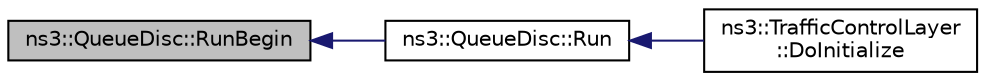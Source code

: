 digraph "ns3::QueueDisc::RunBegin"
{
  edge [fontname="Helvetica",fontsize="10",labelfontname="Helvetica",labelfontsize="10"];
  node [fontname="Helvetica",fontsize="10",shape=record];
  rankdir="LR";
  Node1 [label="ns3::QueueDisc::RunBegin",height=0.2,width=0.4,color="black", fillcolor="grey75", style="filled", fontcolor="black"];
  Node1 -> Node2 [dir="back",color="midnightblue",fontsize="10",style="solid"];
  Node2 [label="ns3::QueueDisc::Run",height=0.2,width=0.4,color="black", fillcolor="white", style="filled",URL="$d0/d7b/classns3_1_1QueueDisc.html#a424eceba41cb013436f353c622c082ff"];
  Node2 -> Node3 [dir="back",color="midnightblue",fontsize="10",style="solid"];
  Node3 [label="ns3::TrafficControlLayer\l::DoInitialize",height=0.2,width=0.4,color="black", fillcolor="white", style="filled",URL="$d1/d25/classns3_1_1TrafficControlLayer.html#ad9ba2e27ced5aa957e45effcbe71aba9"];
}

